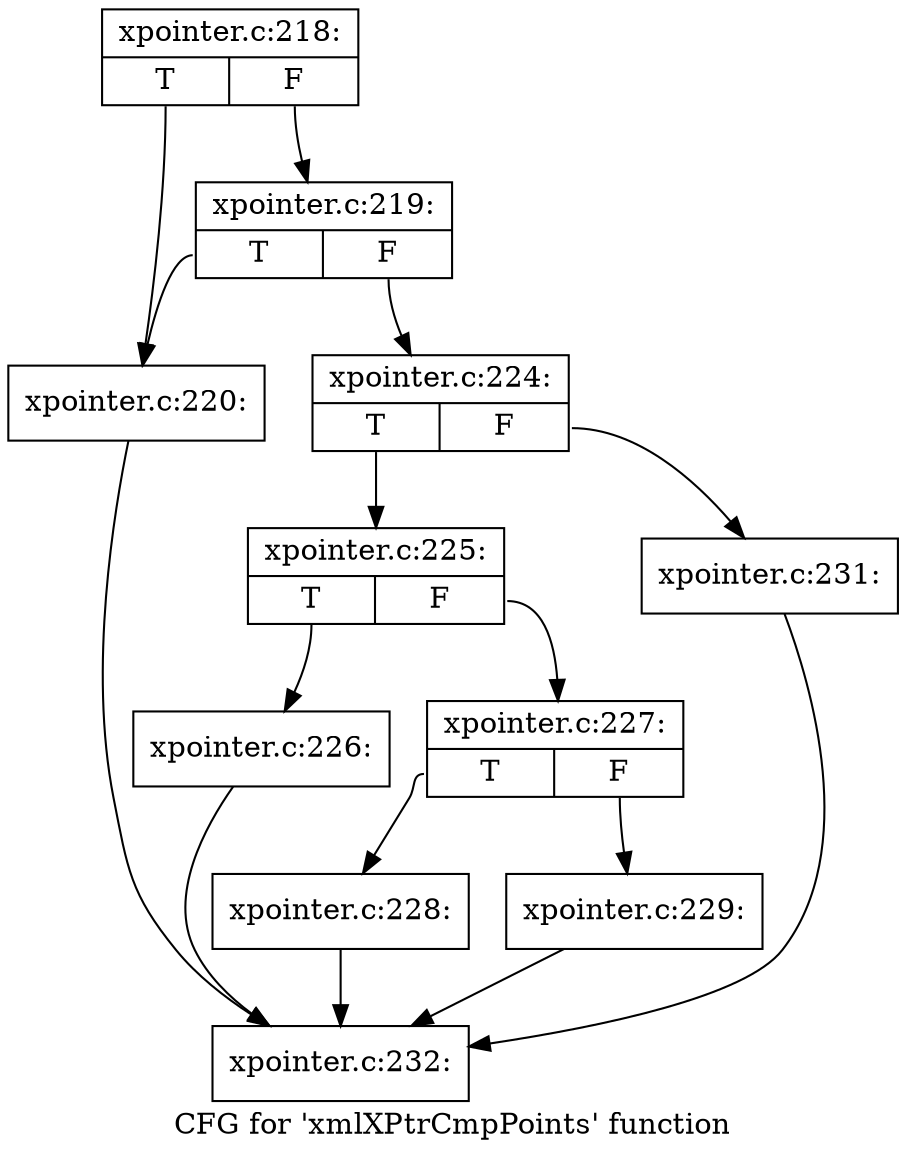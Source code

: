 digraph "CFG for 'xmlXPtrCmpPoints' function" {
	label="CFG for 'xmlXPtrCmpPoints' function";

	Node0x51c9a20 [shape=record,label="{xpointer.c:218:|{<s0>T|<s1>F}}"];
	Node0x51c9a20:s0 -> Node0x51cc230;
	Node0x51c9a20:s1 -> Node0x51cc2d0;
	Node0x51cc2d0 [shape=record,label="{xpointer.c:219:|{<s0>T|<s1>F}}"];
	Node0x51cc2d0:s0 -> Node0x51cc230;
	Node0x51cc2d0:s1 -> Node0x51cc280;
	Node0x51cc230 [shape=record,label="{xpointer.c:220:}"];
	Node0x51cc230 -> Node0x51c7fe0;
	Node0x51cc280 [shape=record,label="{xpointer.c:224:|{<s0>T|<s1>F}}"];
	Node0x51cc280:s0 -> Node0x51cca30;
	Node0x51cc280:s1 -> Node0x51cca80;
	Node0x51cca30 [shape=record,label="{xpointer.c:225:|{<s0>T|<s1>F}}"];
	Node0x51cca30:s0 -> Node0x51ccea0;
	Node0x51cca30:s1 -> Node0x51ccef0;
	Node0x51ccea0 [shape=record,label="{xpointer.c:226:}"];
	Node0x51ccea0 -> Node0x51c7fe0;
	Node0x51ccef0 [shape=record,label="{xpointer.c:227:|{<s0>T|<s1>F}}"];
	Node0x51ccef0:s0 -> Node0x51cd380;
	Node0x51ccef0:s1 -> Node0x51cd3d0;
	Node0x51cd380 [shape=record,label="{xpointer.c:228:}"];
	Node0x51cd380 -> Node0x51c7fe0;
	Node0x51cd3d0 [shape=record,label="{xpointer.c:229:}"];
	Node0x51cd3d0 -> Node0x51c7fe0;
	Node0x51cca80 [shape=record,label="{xpointer.c:231:}"];
	Node0x51cca80 -> Node0x51c7fe0;
	Node0x51c7fe0 [shape=record,label="{xpointer.c:232:}"];
}
